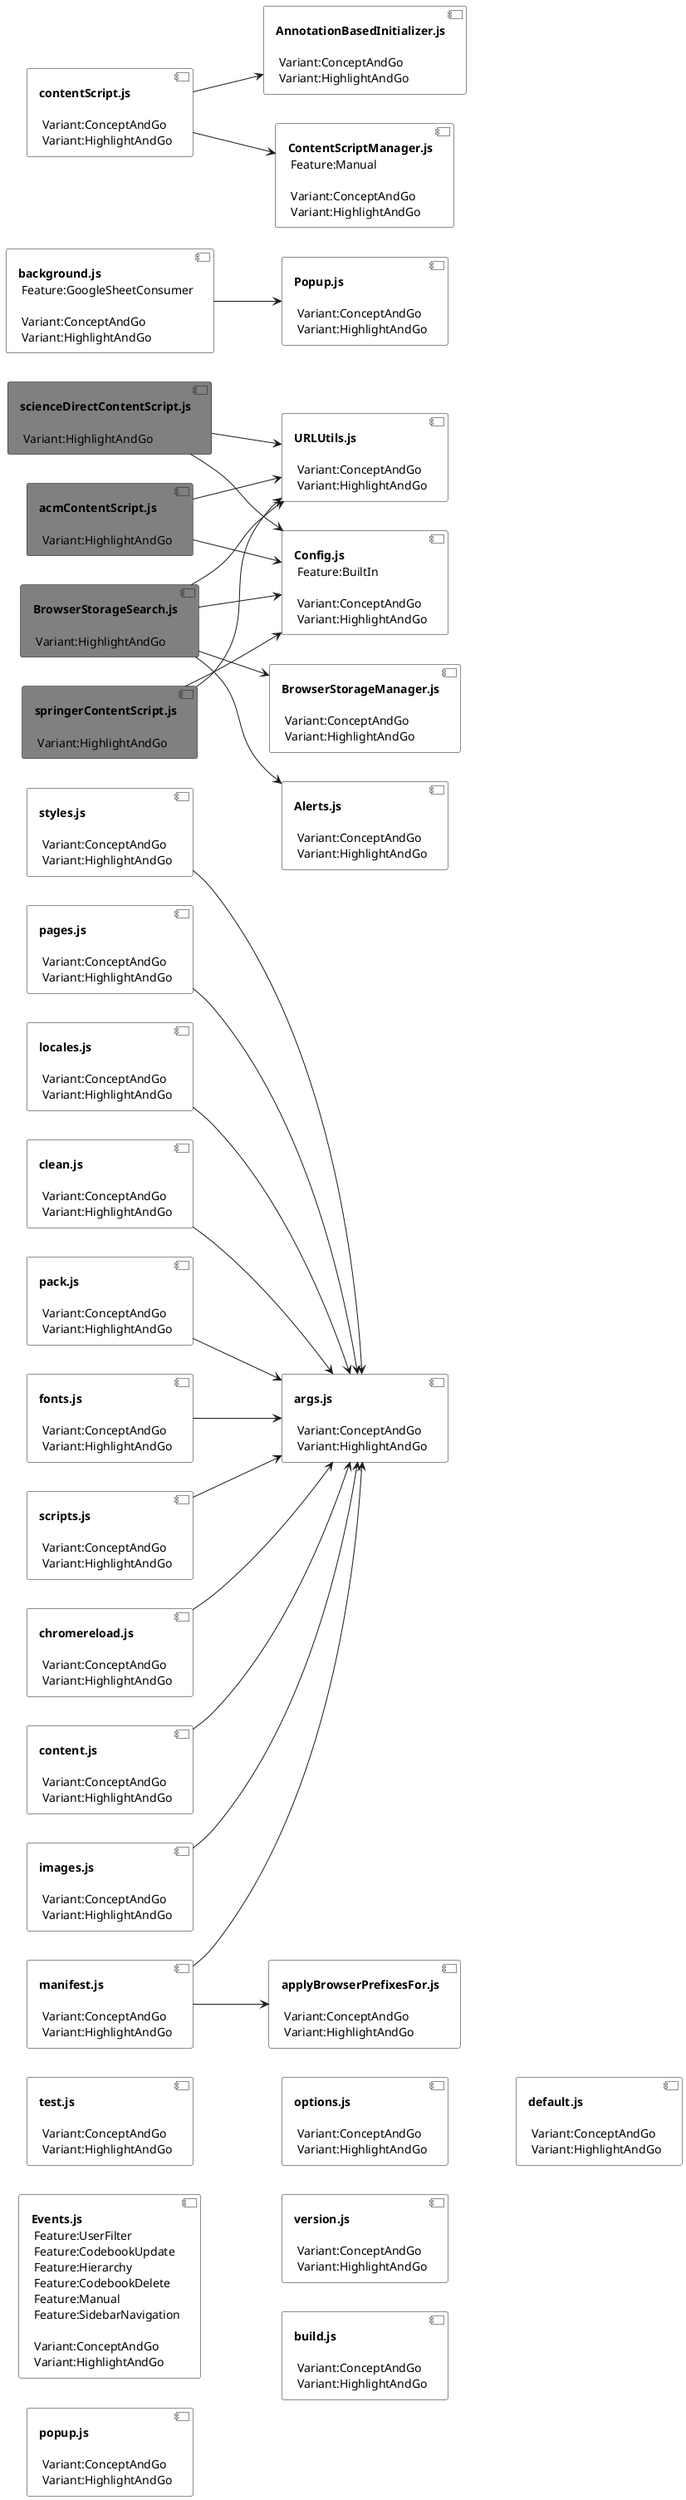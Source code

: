 @startuml 
 scale max 1080 width
left to right direction 
[<b>styles.js</b>\n\n Variant:ConceptAndGo\n Variant:HighlightAndGo] #White
[<b>args.js</b>\n\n Variant:ConceptAndGo\n Variant:HighlightAndGo] #White
[<b>styles.js</b>\n\n Variant:ConceptAndGo\n Variant:HighlightAndGo]-->[<b>args.js</b>\n\n Variant:ConceptAndGo\n Variant:HighlightAndGo]
[<b>test.js</b>\n\n Variant:ConceptAndGo\n Variant:HighlightAndGo] #White
[<b>scienceDirectContentScript.js</b>\n\n Variant:HighlightAndGo] #Grey
[<b>URLUtils.js</b>\n\n Variant:ConceptAndGo\n Variant:HighlightAndGo] #White
[<b>scienceDirectContentScript.js</b>\n\n Variant:HighlightAndGo]-->[<b>URLUtils.js</b>\n\n Variant:ConceptAndGo\n Variant:HighlightAndGo]
[<b>Config.js</b>\n Feature:BuiltIn\n\n Variant:ConceptAndGo\n Variant:HighlightAndGo] #White
[<b>scienceDirectContentScript.js</b>\n\n Variant:HighlightAndGo]-->[<b>Config.js</b>\n Feature:BuiltIn\n\n Variant:ConceptAndGo\n Variant:HighlightAndGo]
[<b>acmContentScript.js</b>\n\n Variant:HighlightAndGo] #Grey
[<b>URLUtils.js</b>\n\n Variant:ConceptAndGo\n Variant:HighlightAndGo] #White
[<b>acmContentScript.js</b>\n\n Variant:HighlightAndGo]-->[<b>URLUtils.js</b>\n\n Variant:ConceptAndGo\n Variant:HighlightAndGo]
[<b>Config.js</b>\n Feature:BuiltIn\n\n Variant:ConceptAndGo\n Variant:HighlightAndGo] #White
[<b>acmContentScript.js</b>\n\n Variant:HighlightAndGo]-->[<b>Config.js</b>\n Feature:BuiltIn\n\n Variant:ConceptAndGo\n Variant:HighlightAndGo]
[<b>Events.js</b>\n Feature:UserFilter\n Feature:CodebookUpdate\n Feature:Hierarchy\n Feature:CodebookDelete\n Feature:Manual\n Feature:SidebarNavigation\n\n Variant:ConceptAndGo\n Variant:HighlightAndGo] #White
[<b>pages.js</b>\n\n Variant:ConceptAndGo\n Variant:HighlightAndGo] #White
[<b>args.js</b>\n\n Variant:ConceptAndGo\n Variant:HighlightAndGo] #White
[<b>pages.js</b>\n\n Variant:ConceptAndGo\n Variant:HighlightAndGo]-->[<b>args.js</b>\n\n Variant:ConceptAndGo\n Variant:HighlightAndGo]
[<b>popup.js</b>\n\n Variant:ConceptAndGo\n Variant:HighlightAndGo] #White
[<b>locales.js</b>\n\n Variant:ConceptAndGo\n Variant:HighlightAndGo] #White
[<b>args.js</b>\n\n Variant:ConceptAndGo\n Variant:HighlightAndGo] #White
[<b>locales.js</b>\n\n Variant:ConceptAndGo\n Variant:HighlightAndGo]-->[<b>args.js</b>\n\n Variant:ConceptAndGo\n Variant:HighlightAndGo]
[<b>options.js</b>\n\n Variant:ConceptAndGo\n Variant:HighlightAndGo] #White
[<b>args.js</b>\n\n Variant:ConceptAndGo\n Variant:HighlightAndGo] #White
[<b>version.js</b>\n\n Variant:ConceptAndGo\n Variant:HighlightAndGo] #White
[<b>clean.js</b>\n\n Variant:ConceptAndGo\n Variant:HighlightAndGo] #White
[<b>args.js</b>\n\n Variant:ConceptAndGo\n Variant:HighlightAndGo] #White
[<b>clean.js</b>\n\n Variant:ConceptAndGo\n Variant:HighlightAndGo]-->[<b>args.js</b>\n\n Variant:ConceptAndGo\n Variant:HighlightAndGo]
[<b>manifest.js</b>\n\n Variant:ConceptAndGo\n Variant:HighlightAndGo] #White
[<b>applyBrowserPrefixesFor.js</b>\n\n Variant:ConceptAndGo\n Variant:HighlightAndGo] #White
[<b>manifest.js</b>\n\n Variant:ConceptAndGo\n Variant:HighlightAndGo]-->[<b>applyBrowserPrefixesFor.js</b>\n\n Variant:ConceptAndGo\n Variant:HighlightAndGo]
[<b>args.js</b>\n\n Variant:ConceptAndGo\n Variant:HighlightAndGo] #White
[<b>manifest.js</b>\n\n Variant:ConceptAndGo\n Variant:HighlightAndGo]-->[<b>args.js</b>\n\n Variant:ConceptAndGo\n Variant:HighlightAndGo]
[<b>pack.js</b>\n\n Variant:ConceptAndGo\n Variant:HighlightAndGo] #White
[<b>args.js</b>\n\n Variant:ConceptAndGo\n Variant:HighlightAndGo] #White
[<b>pack.js</b>\n\n Variant:ConceptAndGo\n Variant:HighlightAndGo]-->[<b>args.js</b>\n\n Variant:ConceptAndGo\n Variant:HighlightAndGo]
[<b>Config.js</b>\n Feature:BuiltIn\n\n Variant:ConceptAndGo\n Variant:HighlightAndGo] #White
[<b>fonts.js</b>\n\n Variant:ConceptAndGo\n Variant:HighlightAndGo] #White
[<b>args.js</b>\n\n Variant:ConceptAndGo\n Variant:HighlightAndGo] #White
[<b>fonts.js</b>\n\n Variant:ConceptAndGo\n Variant:HighlightAndGo]-->[<b>args.js</b>\n\n Variant:ConceptAndGo\n Variant:HighlightAndGo]
[<b>background.js</b>\n Feature:GoogleSheetConsumer\n\n Variant:ConceptAndGo\n Variant:HighlightAndGo] #White
[<b>Popup.js</b>\n\n Variant:ConceptAndGo\n Variant:HighlightAndGo] #White
[<b>background.js</b>\n Feature:GoogleSheetConsumer\n\n Variant:ConceptAndGo\n Variant:HighlightAndGo]-->[<b>Popup.js</b>\n\n Variant:ConceptAndGo\n Variant:HighlightAndGo]
[<b>contentScript.js</b>\n\n Variant:ConceptAndGo\n Variant:HighlightAndGo] #White
[<b>AnnotationBasedInitializer.js</b>\n\n Variant:ConceptAndGo\n Variant:HighlightAndGo] #White
[<b>contentScript.js</b>\n\n Variant:ConceptAndGo\n Variant:HighlightAndGo]-->[<b>AnnotationBasedInitializer.js</b>\n\n Variant:ConceptAndGo\n Variant:HighlightAndGo]
[<b>ContentScriptManager.js</b>\n Feature:Manual\n\n Variant:ConceptAndGo\n Variant:HighlightAndGo] #White
[<b>contentScript.js</b>\n\n Variant:ConceptAndGo\n Variant:HighlightAndGo]-->[<b>ContentScriptManager.js</b>\n Feature:Manual\n\n Variant:ConceptAndGo\n Variant:HighlightAndGo]
[<b>scripts.js</b>\n\n Variant:ConceptAndGo\n Variant:HighlightAndGo] #White
[<b>args.js</b>\n\n Variant:ConceptAndGo\n Variant:HighlightAndGo] #White
[<b>scripts.js</b>\n\n Variant:ConceptAndGo\n Variant:HighlightAndGo]-->[<b>args.js</b>\n\n Variant:ConceptAndGo\n Variant:HighlightAndGo]
[<b>build.js</b>\n\n Variant:ConceptAndGo\n Variant:HighlightAndGo] #White
[<b>default.js</b>\n\n Variant:ConceptAndGo\n Variant:HighlightAndGo] #White
[<b>chromereload.js</b>\n\n Variant:ConceptAndGo\n Variant:HighlightAndGo] #White
[<b>args.js</b>\n\n Variant:ConceptAndGo\n Variant:HighlightAndGo] #White
[<b>chromereload.js</b>\n\n Variant:ConceptAndGo\n Variant:HighlightAndGo]-->[<b>args.js</b>\n\n Variant:ConceptAndGo\n Variant:HighlightAndGo]
[<b>BrowserStorageSearch.js</b>\n\n Variant:HighlightAndGo] #Grey
[<b>BrowserStorageManager.js</b>\n\n Variant:ConceptAndGo\n Variant:HighlightAndGo] #White
[<b>BrowserStorageSearch.js</b>\n\n Variant:HighlightAndGo]-->[<b>BrowserStorageManager.js</b>\n\n Variant:ConceptAndGo\n Variant:HighlightAndGo]
[<b>URLUtils.js</b>\n\n Variant:ConceptAndGo\n Variant:HighlightAndGo] #White
[<b>BrowserStorageSearch.js</b>\n\n Variant:HighlightAndGo]-->[<b>URLUtils.js</b>\n\n Variant:ConceptAndGo\n Variant:HighlightAndGo]
[<b>Alerts.js</b>\n\n Variant:ConceptAndGo\n Variant:HighlightAndGo] #White
[<b>BrowserStorageSearch.js</b>\n\n Variant:HighlightAndGo]-->[<b>Alerts.js</b>\n\n Variant:ConceptAndGo\n Variant:HighlightAndGo]
[<b>Config.js</b>\n Feature:BuiltIn\n\n Variant:ConceptAndGo\n Variant:HighlightAndGo] #White
[<b>BrowserStorageSearch.js</b>\n\n Variant:HighlightAndGo]-->[<b>Config.js</b>\n Feature:BuiltIn\n\n Variant:ConceptAndGo\n Variant:HighlightAndGo]
[<b>applyBrowserPrefixesFor.js</b>\n\n Variant:ConceptAndGo\n Variant:HighlightAndGo] #White
[<b>springerContentScript.js</b>\n\n Variant:HighlightAndGo] #Grey
[<b>URLUtils.js</b>\n\n Variant:ConceptAndGo\n Variant:HighlightAndGo] #White
[<b>springerContentScript.js</b>\n\n Variant:HighlightAndGo]-->[<b>URLUtils.js</b>\n\n Variant:ConceptAndGo\n Variant:HighlightAndGo]
[<b>Config.js</b>\n Feature:BuiltIn\n\n Variant:ConceptAndGo\n Variant:HighlightAndGo] #White
[<b>springerContentScript.js</b>\n\n Variant:HighlightAndGo]-->[<b>Config.js</b>\n Feature:BuiltIn\n\n Variant:ConceptAndGo\n Variant:HighlightAndGo]
[<b>content.js</b>\n\n Variant:ConceptAndGo\n Variant:HighlightAndGo] #White
[<b>args.js</b>\n\n Variant:ConceptAndGo\n Variant:HighlightAndGo] #White
[<b>content.js</b>\n\n Variant:ConceptAndGo\n Variant:HighlightAndGo]-->[<b>args.js</b>\n\n Variant:ConceptAndGo\n Variant:HighlightAndGo]
[<b>images.js</b>\n\n Variant:ConceptAndGo\n Variant:HighlightAndGo] #White
[<b>args.js</b>\n\n Variant:ConceptAndGo\n Variant:HighlightAndGo] #White
[<b>images.js</b>\n\n Variant:ConceptAndGo\n Variant:HighlightAndGo]-->[<b>args.js</b>\n\n Variant:ConceptAndGo\n Variant:HighlightAndGo]
@enduml